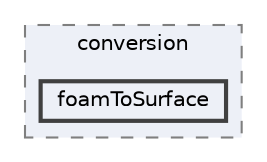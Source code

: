 digraph "applications/utilities/mesh/conversion/foamToSurface"
{
 // LATEX_PDF_SIZE
  bgcolor="transparent";
  edge [fontname=Helvetica,fontsize=10,labelfontname=Helvetica,labelfontsize=10];
  node [fontname=Helvetica,fontsize=10,shape=box,height=0.2,width=0.4];
  compound=true
  subgraph clusterdir_5148cfe1bce83bc5fdc09a52963260a1 {
    graph [ bgcolor="#edf0f7", pencolor="grey50", label="conversion", fontname=Helvetica,fontsize=10 style="filled,dashed", URL="dir_5148cfe1bce83bc5fdc09a52963260a1.html",tooltip=""]
  dir_ad228aa0fb3ae1a2021e49d2a495222c [label="foamToSurface", fillcolor="#edf0f7", color="grey25", style="filled,bold", URL="dir_ad228aa0fb3ae1a2021e49d2a495222c.html",tooltip=""];
  }
}
